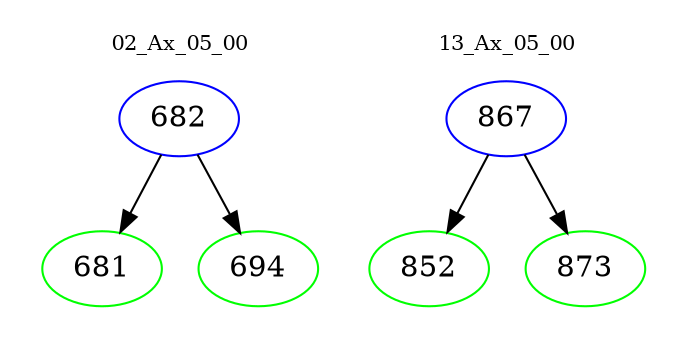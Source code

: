 digraph{
subgraph cluster_0 {
color = white
label = "02_Ax_05_00";
fontsize=10;
T0_682 [label="682", color="blue"]
T0_682 -> T0_681 [color="black"]
T0_681 [label="681", color="green"]
T0_682 -> T0_694 [color="black"]
T0_694 [label="694", color="green"]
}
subgraph cluster_1 {
color = white
label = "13_Ax_05_00";
fontsize=10;
T1_867 [label="867", color="blue"]
T1_867 -> T1_852 [color="black"]
T1_852 [label="852", color="green"]
T1_867 -> T1_873 [color="black"]
T1_873 [label="873", color="green"]
}
}
